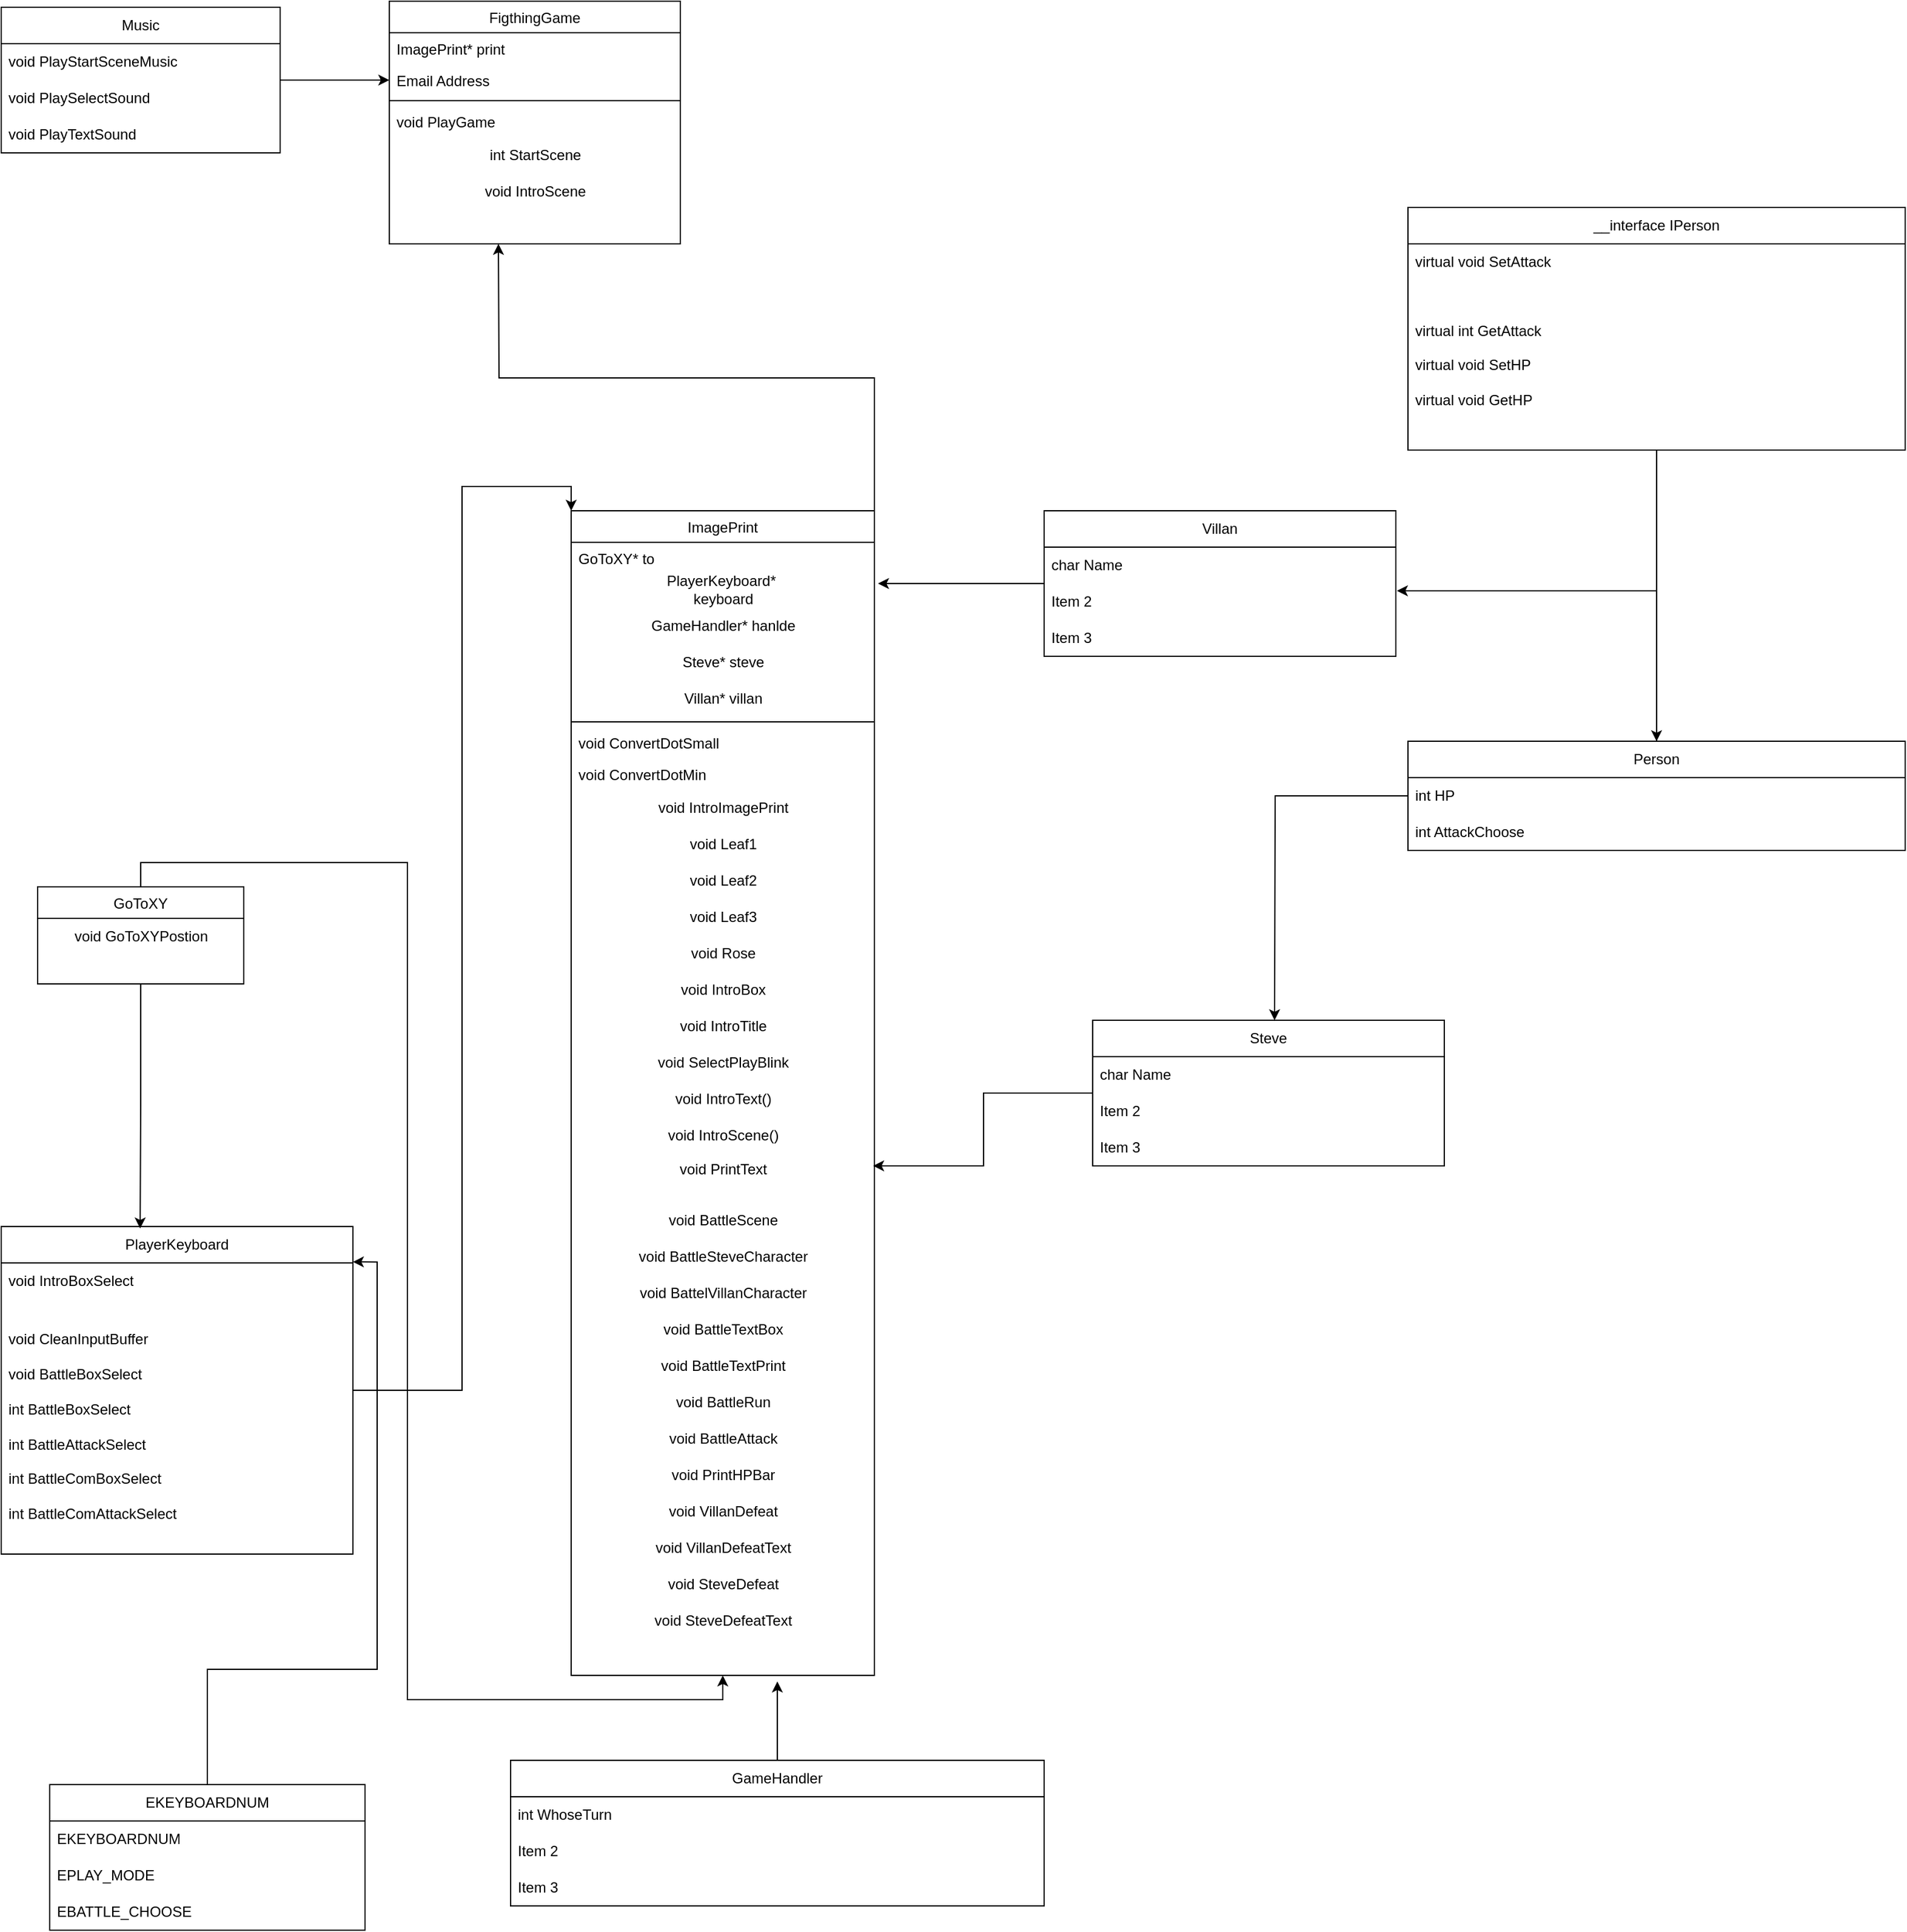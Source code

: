 <mxfile version="24.2.5" type="device">
  <diagram id="C5RBs43oDa-KdzZeNtuy" name="Page-1">
    <mxGraphModel dx="1195" dy="643" grid="1" gridSize="10" guides="1" tooltips="1" connect="1" arrows="1" fold="1" page="1" pageScale="1" pageWidth="1654" pageHeight="2336" math="0" shadow="0">
      <root>
        <mxCell id="WIyWlLk6GJQsqaUBKTNV-0" />
        <mxCell id="WIyWlLk6GJQsqaUBKTNV-1" parent="WIyWlLk6GJQsqaUBKTNV-0" />
        <mxCell id="zkfFHV4jXpPFQw0GAbJ--0" value="FigthingGame" style="swimlane;fontStyle=0;align=center;verticalAlign=top;childLayout=stackLayout;horizontal=1;startSize=26;horizontalStack=0;resizeParent=1;resizeLast=0;collapsible=1;marginBottom=0;rounded=0;shadow=0;strokeWidth=1;" parent="WIyWlLk6GJQsqaUBKTNV-1" vertex="1">
          <mxGeometry x="370" y="50" width="240" height="200" as="geometry">
            <mxRectangle x="230" y="140" width="160" height="26" as="alternateBounds" />
          </mxGeometry>
        </mxCell>
        <mxCell id="zkfFHV4jXpPFQw0GAbJ--1" value="ImagePrint* print" style="text;align=left;verticalAlign=top;spacingLeft=4;spacingRight=4;overflow=hidden;rotatable=0;points=[[0,0.5],[1,0.5]];portConstraint=eastwest;" parent="zkfFHV4jXpPFQw0GAbJ--0" vertex="1">
          <mxGeometry y="26" width="240" height="26" as="geometry" />
        </mxCell>
        <mxCell id="zkfFHV4jXpPFQw0GAbJ--3" value="Email Address" style="text;align=left;verticalAlign=top;spacingLeft=4;spacingRight=4;overflow=hidden;rotatable=0;points=[[0,0.5],[1,0.5]];portConstraint=eastwest;rounded=0;shadow=0;html=0;" parent="zkfFHV4jXpPFQw0GAbJ--0" vertex="1">
          <mxGeometry y="52" width="240" height="26" as="geometry" />
        </mxCell>
        <mxCell id="zkfFHV4jXpPFQw0GAbJ--4" value="" style="line;html=1;strokeWidth=1;align=left;verticalAlign=middle;spacingTop=-1;spacingLeft=3;spacingRight=3;rotatable=0;labelPosition=right;points=[];portConstraint=eastwest;" parent="zkfFHV4jXpPFQw0GAbJ--0" vertex="1">
          <mxGeometry y="78" width="240" height="8" as="geometry" />
        </mxCell>
        <mxCell id="zkfFHV4jXpPFQw0GAbJ--5" value="void PlayGame" style="text;align=left;verticalAlign=top;spacingLeft=4;spacingRight=4;overflow=hidden;rotatable=0;points=[[0,0.5],[1,0.5]];portConstraint=eastwest;" parent="zkfFHV4jXpPFQw0GAbJ--0" vertex="1">
          <mxGeometry y="86" width="240" height="26" as="geometry" />
        </mxCell>
        <mxCell id="S7JMAFoJKp5S5lMYO-29-5" value="int StartScene" style="text;html=1;align=center;verticalAlign=middle;resizable=0;points=[];autosize=1;strokeColor=none;fillColor=none;" parent="zkfFHV4jXpPFQw0GAbJ--0" vertex="1">
          <mxGeometry y="112" width="240" height="30" as="geometry" />
        </mxCell>
        <mxCell id="S7JMAFoJKp5S5lMYO-29-6" value="void IntroScene" style="text;html=1;align=center;verticalAlign=middle;resizable=0;points=[];autosize=1;strokeColor=none;fillColor=none;" parent="zkfFHV4jXpPFQw0GAbJ--0" vertex="1">
          <mxGeometry y="142" width="240" height="30" as="geometry" />
        </mxCell>
        <mxCell id="zkfFHV4jXpPFQw0GAbJ--6" value="ImagePrint" style="swimlane;fontStyle=0;align=center;verticalAlign=top;childLayout=stackLayout;horizontal=1;startSize=26;horizontalStack=0;resizeParent=1;resizeLast=0;collapsible=1;marginBottom=0;rounded=0;shadow=0;strokeWidth=1;" parent="WIyWlLk6GJQsqaUBKTNV-1" vertex="1">
          <mxGeometry x="520" y="470" width="250" height="960" as="geometry">
            <mxRectangle x="130" y="380" width="160" height="26" as="alternateBounds" />
          </mxGeometry>
        </mxCell>
        <mxCell id="zkfFHV4jXpPFQw0GAbJ--7" value="GoToXY* to" style="text;align=left;verticalAlign=top;spacingLeft=4;spacingRight=4;overflow=hidden;rotatable=0;points=[[0,0.5],[1,0.5]];portConstraint=eastwest;" parent="zkfFHV4jXpPFQw0GAbJ--6" vertex="1">
          <mxGeometry y="26" width="250" height="24" as="geometry" />
        </mxCell>
        <mxCell id="S7JMAFoJKp5S5lMYO-29-16" value="&lt;span style=&quot;text-align: left; text-wrap: wrap;&quot;&gt;PlayerKeyboard*&amp;nbsp; keyboard&lt;/span&gt;" style="text;html=1;align=center;verticalAlign=middle;resizable=0;points=[];autosize=1;strokeColor=none;fillColor=none;" parent="zkfFHV4jXpPFQw0GAbJ--6" vertex="1">
          <mxGeometry y="50" width="250" height="30" as="geometry" />
        </mxCell>
        <mxCell id="S7JMAFoJKp5S5lMYO-29-46" value="GameHandler* hanlde" style="text;html=1;align=center;verticalAlign=middle;resizable=0;points=[];autosize=1;strokeColor=none;fillColor=none;" parent="zkfFHV4jXpPFQw0GAbJ--6" vertex="1">
          <mxGeometry y="80" width="250" height="30" as="geometry" />
        </mxCell>
        <mxCell id="S7JMAFoJKp5S5lMYO-29-58" value="Steve* steve" style="text;html=1;align=center;verticalAlign=middle;resizable=0;points=[];autosize=1;strokeColor=none;fillColor=none;" parent="zkfFHV4jXpPFQw0GAbJ--6" vertex="1">
          <mxGeometry y="110" width="250" height="30" as="geometry" />
        </mxCell>
        <mxCell id="S7JMAFoJKp5S5lMYO-29-59" value="Villan* villan" style="text;html=1;align=center;verticalAlign=middle;resizable=0;points=[];autosize=1;strokeColor=none;fillColor=none;" parent="zkfFHV4jXpPFQw0GAbJ--6" vertex="1">
          <mxGeometry y="140" width="250" height="30" as="geometry" />
        </mxCell>
        <mxCell id="zkfFHV4jXpPFQw0GAbJ--9" value="" style="line;html=1;strokeWidth=1;align=left;verticalAlign=middle;spacingTop=-1;spacingLeft=3;spacingRight=3;rotatable=0;labelPosition=right;points=[];portConstraint=eastwest;" parent="zkfFHV4jXpPFQw0GAbJ--6" vertex="1">
          <mxGeometry y="170" width="250" height="8" as="geometry" />
        </mxCell>
        <mxCell id="zkfFHV4jXpPFQw0GAbJ--10" value="void ConvertDotSmall" style="text;align=left;verticalAlign=top;spacingLeft=4;spacingRight=4;overflow=hidden;rotatable=0;points=[[0,0.5],[1,0.5]];portConstraint=eastwest;fontStyle=0" parent="zkfFHV4jXpPFQw0GAbJ--6" vertex="1">
          <mxGeometry y="178" width="250" height="26" as="geometry" />
        </mxCell>
        <mxCell id="zkfFHV4jXpPFQw0GAbJ--11" value="void ConvertDotMin" style="text;align=left;verticalAlign=top;spacingLeft=4;spacingRight=4;overflow=hidden;rotatable=0;points=[[0,0.5],[1,0.5]];portConstraint=eastwest;" parent="zkfFHV4jXpPFQw0GAbJ--6" vertex="1">
          <mxGeometry y="204" width="250" height="26" as="geometry" />
        </mxCell>
        <mxCell id="AYkWPc2VQb87h9hiwC6A-5" value="void IntroImagePrint" style="text;html=1;align=center;verticalAlign=middle;resizable=0;points=[];autosize=1;strokeColor=none;fillColor=none;" parent="zkfFHV4jXpPFQw0GAbJ--6" vertex="1">
          <mxGeometry y="230" width="250" height="30" as="geometry" />
        </mxCell>
        <mxCell id="AYkWPc2VQb87h9hiwC6A-6" value="void Leaf1" style="text;html=1;align=center;verticalAlign=middle;resizable=0;points=[];autosize=1;strokeColor=none;fillColor=none;" parent="zkfFHV4jXpPFQw0GAbJ--6" vertex="1">
          <mxGeometry y="260" width="250" height="30" as="geometry" />
        </mxCell>
        <mxCell id="AYkWPc2VQb87h9hiwC6A-7" value="void Leaf2" style="text;html=1;align=center;verticalAlign=middle;resizable=0;points=[];autosize=1;strokeColor=none;fillColor=none;" parent="zkfFHV4jXpPFQw0GAbJ--6" vertex="1">
          <mxGeometry y="290" width="250" height="30" as="geometry" />
        </mxCell>
        <mxCell id="AYkWPc2VQb87h9hiwC6A-8" value="void Leaf3" style="text;html=1;align=center;verticalAlign=middle;resizable=0;points=[];autosize=1;strokeColor=none;fillColor=none;" parent="zkfFHV4jXpPFQw0GAbJ--6" vertex="1">
          <mxGeometry y="320" width="250" height="30" as="geometry" />
        </mxCell>
        <mxCell id="AYkWPc2VQb87h9hiwC6A-9" value="void Rose" style="text;html=1;align=center;verticalAlign=middle;resizable=0;points=[];autosize=1;strokeColor=none;fillColor=none;" parent="zkfFHV4jXpPFQw0GAbJ--6" vertex="1">
          <mxGeometry y="350" width="250" height="30" as="geometry" />
        </mxCell>
        <mxCell id="AYkWPc2VQb87h9hiwC6A-10" value="void IntroBox" style="text;html=1;align=center;verticalAlign=middle;resizable=0;points=[];autosize=1;strokeColor=none;fillColor=none;" parent="zkfFHV4jXpPFQw0GAbJ--6" vertex="1">
          <mxGeometry y="380" width="250" height="30" as="geometry" />
        </mxCell>
        <mxCell id="AYkWPc2VQb87h9hiwC6A-11" value="void IntroTitle" style="text;html=1;align=center;verticalAlign=middle;resizable=0;points=[];autosize=1;strokeColor=none;fillColor=none;" parent="zkfFHV4jXpPFQw0GAbJ--6" vertex="1">
          <mxGeometry y="410" width="250" height="30" as="geometry" />
        </mxCell>
        <mxCell id="S7JMAFoJKp5S5lMYO-29-10" value="void SelectPlayBlink" style="text;html=1;align=center;verticalAlign=middle;resizable=0;points=[];autosize=1;strokeColor=none;fillColor=none;" parent="zkfFHV4jXpPFQw0GAbJ--6" vertex="1">
          <mxGeometry y="440" width="250" height="30" as="geometry" />
        </mxCell>
        <mxCell id="S7JMAFoJKp5S5lMYO-29-12" value="void IntroText()" style="text;html=1;align=center;verticalAlign=middle;resizable=0;points=[];autosize=1;strokeColor=none;fillColor=none;" parent="zkfFHV4jXpPFQw0GAbJ--6" vertex="1">
          <mxGeometry y="470" width="250" height="30" as="geometry" />
        </mxCell>
        <mxCell id="S7JMAFoJKp5S5lMYO-29-11" value="void IntroScene()" style="text;html=1;align=center;verticalAlign=middle;resizable=0;points=[];autosize=1;strokeColor=none;fillColor=none;" parent="zkfFHV4jXpPFQw0GAbJ--6" vertex="1">
          <mxGeometry y="500" width="250" height="30" as="geometry" />
        </mxCell>
        <mxCell id="S7JMAFoJKp5S5lMYO-29-13" value="void PrintText&lt;div&gt;&lt;br&gt;&lt;/div&gt;" style="text;html=1;align=center;verticalAlign=middle;resizable=0;points=[];autosize=1;strokeColor=none;fillColor=none;" parent="zkfFHV4jXpPFQw0GAbJ--6" vertex="1">
          <mxGeometry y="530" width="250" height="40" as="geometry" />
        </mxCell>
        <mxCell id="S7JMAFoJKp5S5lMYO-29-17" value="void BattleScene" style="text;html=1;align=center;verticalAlign=middle;resizable=0;points=[];autosize=1;strokeColor=none;fillColor=none;" parent="zkfFHV4jXpPFQw0GAbJ--6" vertex="1">
          <mxGeometry y="570" width="250" height="30" as="geometry" />
        </mxCell>
        <mxCell id="S7JMAFoJKp5S5lMYO-29-19" value="void BattleSteveCharacter" style="text;html=1;align=center;verticalAlign=middle;resizable=0;points=[];autosize=1;strokeColor=none;fillColor=none;" parent="zkfFHV4jXpPFQw0GAbJ--6" vertex="1">
          <mxGeometry y="600" width="250" height="30" as="geometry" />
        </mxCell>
        <mxCell id="S7JMAFoJKp5S5lMYO-29-20" value="void BattelVillanCharacter" style="text;html=1;align=center;verticalAlign=middle;resizable=0;points=[];autosize=1;strokeColor=none;fillColor=none;" parent="zkfFHV4jXpPFQw0GAbJ--6" vertex="1">
          <mxGeometry y="630" width="250" height="30" as="geometry" />
        </mxCell>
        <mxCell id="S7JMAFoJKp5S5lMYO-29-25" value="void BattleTextBox" style="text;html=1;align=center;verticalAlign=middle;resizable=0;points=[];autosize=1;strokeColor=none;fillColor=none;" parent="zkfFHV4jXpPFQw0GAbJ--6" vertex="1">
          <mxGeometry y="660" width="250" height="30" as="geometry" />
        </mxCell>
        <mxCell id="S7JMAFoJKp5S5lMYO-29-37" value="void BattleTextPrint" style="text;html=1;align=center;verticalAlign=middle;resizable=0;points=[];autosize=1;strokeColor=none;fillColor=none;" parent="zkfFHV4jXpPFQw0GAbJ--6" vertex="1">
          <mxGeometry y="690" width="250" height="30" as="geometry" />
        </mxCell>
        <mxCell id="S7JMAFoJKp5S5lMYO-29-38" value="void BattleRun" style="text;html=1;align=center;verticalAlign=middle;resizable=0;points=[];autosize=1;strokeColor=none;fillColor=none;" parent="zkfFHV4jXpPFQw0GAbJ--6" vertex="1">
          <mxGeometry y="720" width="250" height="30" as="geometry" />
        </mxCell>
        <mxCell id="S7JMAFoJKp5S5lMYO-29-39" value="void BattleAttack" style="text;html=1;align=center;verticalAlign=middle;resizable=0;points=[];autosize=1;strokeColor=none;fillColor=none;" parent="zkfFHV4jXpPFQw0GAbJ--6" vertex="1">
          <mxGeometry y="750" width="250" height="30" as="geometry" />
        </mxCell>
        <mxCell id="S7JMAFoJKp5S5lMYO-29-60" value="void PrintHPBar" style="text;html=1;align=center;verticalAlign=middle;resizable=0;points=[];autosize=1;strokeColor=none;fillColor=none;" parent="zkfFHV4jXpPFQw0GAbJ--6" vertex="1">
          <mxGeometry y="780" width="250" height="30" as="geometry" />
        </mxCell>
        <mxCell id="S7JMAFoJKp5S5lMYO-29-61" value="void VillanDefeat" style="text;html=1;align=center;verticalAlign=middle;resizable=0;points=[];autosize=1;strokeColor=none;fillColor=none;" parent="zkfFHV4jXpPFQw0GAbJ--6" vertex="1">
          <mxGeometry y="810" width="250" height="30" as="geometry" />
        </mxCell>
        <mxCell id="S7JMAFoJKp5S5lMYO-29-62" value="void VillanDefeatText" style="text;html=1;align=center;verticalAlign=middle;resizable=0;points=[];autosize=1;strokeColor=none;fillColor=none;" parent="zkfFHV4jXpPFQw0GAbJ--6" vertex="1">
          <mxGeometry y="840" width="250" height="30" as="geometry" />
        </mxCell>
        <mxCell id="S7JMAFoJKp5S5lMYO-29-63" value="void SteveDefeat" style="text;html=1;align=center;verticalAlign=middle;resizable=0;points=[];autosize=1;strokeColor=none;fillColor=none;" parent="zkfFHV4jXpPFQw0GAbJ--6" vertex="1">
          <mxGeometry y="870" width="250" height="30" as="geometry" />
        </mxCell>
        <mxCell id="S7JMAFoJKp5S5lMYO-29-64" value="void SteveDefeatText" style="text;html=1;align=center;verticalAlign=middle;resizable=0;points=[];autosize=1;strokeColor=none;fillColor=none;" parent="zkfFHV4jXpPFQw0GAbJ--6" vertex="1">
          <mxGeometry y="900" width="250" height="30" as="geometry" />
        </mxCell>
        <mxCell id="zkfFHV4jXpPFQw0GAbJ--13" value="GoToXY" style="swimlane;fontStyle=0;align=center;verticalAlign=top;childLayout=stackLayout;horizontal=1;startSize=26;horizontalStack=0;resizeParent=1;resizeLast=0;collapsible=1;marginBottom=0;rounded=0;shadow=0;strokeWidth=1;" parent="WIyWlLk6GJQsqaUBKTNV-1" vertex="1">
          <mxGeometry x="80" y="780" width="170" height="80" as="geometry">
            <mxRectangle x="340" y="380" width="170" height="26" as="alternateBounds" />
          </mxGeometry>
        </mxCell>
        <mxCell id="AYkWPc2VQb87h9hiwC6A-1" value="void GoToXYPostion" style="text;html=1;align=center;verticalAlign=middle;resizable=0;points=[];autosize=1;strokeColor=none;fillColor=none;" parent="zkfFHV4jXpPFQw0GAbJ--13" vertex="1">
          <mxGeometry y="26" width="170" height="30" as="geometry" />
        </mxCell>
        <mxCell id="AYkWPc2VQb87h9hiwC6A-13" value="PlayerKeyboard" style="swimlane;fontStyle=0;childLayout=stackLayout;horizontal=1;startSize=30;horizontalStack=0;resizeParent=1;resizeParentMax=0;resizeLast=0;collapsible=1;marginBottom=0;whiteSpace=wrap;html=1;" parent="WIyWlLk6GJQsqaUBKTNV-1" vertex="1">
          <mxGeometry x="50" y="1060" width="290" height="270" as="geometry" />
        </mxCell>
        <mxCell id="AYkWPc2VQb87h9hiwC6A-14" value="void IntroBoxSelect" style="text;strokeColor=none;fillColor=none;align=left;verticalAlign=middle;spacingLeft=4;spacingRight=4;overflow=hidden;points=[[0,0.5],[1,0.5]];portConstraint=eastwest;rotatable=0;whiteSpace=wrap;html=1;" parent="AYkWPc2VQb87h9hiwC6A-13" vertex="1">
          <mxGeometry y="30" width="290" height="30" as="geometry" />
        </mxCell>
        <mxCell id="AYkWPc2VQb87h9hiwC6A-15" value="void CleanInputBuffer&lt;div&gt;&lt;br&gt;&lt;/div&gt;&lt;div&gt;void BattleBoxSelect&lt;/div&gt;&lt;div&gt;&lt;br&gt;&lt;/div&gt;&lt;div&gt;int BattleBoxSelect&lt;br&gt;&lt;/div&gt;&lt;div&gt;&lt;br&gt;&lt;/div&gt;&lt;div&gt;int BattleAttackSelect&lt;/div&gt;&lt;div&gt;&lt;br&gt;&lt;/div&gt;&lt;div&gt;int BattleComBoxSelect&lt;br&gt;&lt;/div&gt;&lt;div&gt;&lt;br&gt;&lt;/div&gt;&lt;div&gt;int BattleComAttackSelect&lt;br&gt;&lt;/div&gt;" style="text;strokeColor=none;fillColor=none;align=left;verticalAlign=middle;spacingLeft=4;spacingRight=4;overflow=hidden;points=[[0,0.5],[1,0.5]];portConstraint=eastwest;rotatable=0;whiteSpace=wrap;html=1;" parent="AYkWPc2VQb87h9hiwC6A-13" vertex="1">
          <mxGeometry y="60" width="290" height="210" as="geometry" />
        </mxCell>
        <mxCell id="AYkWPc2VQb87h9hiwC6A-17" style="edgeStyle=orthogonalEdgeStyle;rounded=0;orthogonalLoop=1;jettySize=auto;html=1;exitX=0.5;exitY=0;exitDx=0;exitDy=0;entryX=0.5;entryY=1;entryDx=0;entryDy=0;" parent="WIyWlLk6GJQsqaUBKTNV-1" source="zkfFHV4jXpPFQw0GAbJ--13" target="zkfFHV4jXpPFQw0GAbJ--6" edge="1">
          <mxGeometry relative="1" as="geometry">
            <mxPoint x="125" y="620" as="targetPoint" />
          </mxGeometry>
        </mxCell>
        <mxCell id="AYkWPc2VQb87h9hiwC6A-18" style="edgeStyle=orthogonalEdgeStyle;rounded=0;orthogonalLoop=1;jettySize=auto;html=1;exitX=1;exitY=0;exitDx=0;exitDy=0;" parent="WIyWlLk6GJQsqaUBKTNV-1" source="zkfFHV4jXpPFQw0GAbJ--6" edge="1">
          <mxGeometry relative="1" as="geometry">
            <mxPoint x="460" y="250" as="targetPoint" />
          </mxGeometry>
        </mxCell>
        <mxCell id="AYkWPc2VQb87h9hiwC6A-19" style="edgeStyle=orthogonalEdgeStyle;rounded=0;orthogonalLoop=1;jettySize=auto;html=1;exitX=0.5;exitY=1;exitDx=0;exitDy=0;entryX=0.395;entryY=0.006;entryDx=0;entryDy=0;entryPerimeter=0;" parent="WIyWlLk6GJQsqaUBKTNV-1" source="zkfFHV4jXpPFQw0GAbJ--13" target="AYkWPc2VQb87h9hiwC6A-13" edge="1">
          <mxGeometry relative="1" as="geometry" />
        </mxCell>
        <mxCell id="S7JMAFoJKp5S5lMYO-29-45" style="edgeStyle=orthogonalEdgeStyle;rounded=0;orthogonalLoop=1;jettySize=auto;html=1;" parent="WIyWlLk6GJQsqaUBKTNV-1" source="AYkWPc2VQb87h9hiwC6A-20" edge="1">
          <mxGeometry relative="1" as="geometry">
            <mxPoint x="690" y="1435" as="targetPoint" />
          </mxGeometry>
        </mxCell>
        <mxCell id="AYkWPc2VQb87h9hiwC6A-20" value="GameHandler" style="swimlane;fontStyle=0;childLayout=stackLayout;horizontal=1;startSize=30;horizontalStack=0;resizeParent=1;resizeParentMax=0;resizeLast=0;collapsible=1;marginBottom=0;whiteSpace=wrap;html=1;" parent="WIyWlLk6GJQsqaUBKTNV-1" vertex="1">
          <mxGeometry x="470" y="1500" width="440" height="120" as="geometry" />
        </mxCell>
        <mxCell id="AYkWPc2VQb87h9hiwC6A-21" value="int WhoseTurn" style="text;strokeColor=none;fillColor=none;align=left;verticalAlign=middle;spacingLeft=4;spacingRight=4;overflow=hidden;points=[[0,0.5],[1,0.5]];portConstraint=eastwest;rotatable=0;whiteSpace=wrap;html=1;" parent="AYkWPc2VQb87h9hiwC6A-20" vertex="1">
          <mxGeometry y="30" width="440" height="30" as="geometry" />
        </mxCell>
        <mxCell id="AYkWPc2VQb87h9hiwC6A-22" value="Item 2" style="text;strokeColor=none;fillColor=none;align=left;verticalAlign=middle;spacingLeft=4;spacingRight=4;overflow=hidden;points=[[0,0.5],[1,0.5]];portConstraint=eastwest;rotatable=0;whiteSpace=wrap;html=1;" parent="AYkWPc2VQb87h9hiwC6A-20" vertex="1">
          <mxGeometry y="60" width="440" height="30" as="geometry" />
        </mxCell>
        <mxCell id="AYkWPc2VQb87h9hiwC6A-23" value="Item 3" style="text;strokeColor=none;fillColor=none;align=left;verticalAlign=middle;spacingLeft=4;spacingRight=4;overflow=hidden;points=[[0,0.5],[1,0.5]];portConstraint=eastwest;rotatable=0;whiteSpace=wrap;html=1;" parent="AYkWPc2VQb87h9hiwC6A-20" vertex="1">
          <mxGeometry y="90" width="440" height="30" as="geometry" />
        </mxCell>
        <mxCell id="S7JMAFoJKp5S5lMYO-29-0" value="EKEYBOARDNUM" style="swimlane;fontStyle=0;childLayout=stackLayout;horizontal=1;startSize=30;horizontalStack=0;resizeParent=1;resizeParentMax=0;resizeLast=0;collapsible=1;marginBottom=0;whiteSpace=wrap;html=1;" parent="WIyWlLk6GJQsqaUBKTNV-1" vertex="1">
          <mxGeometry x="90" y="1520" width="260" height="120" as="geometry" />
        </mxCell>
        <mxCell id="S7JMAFoJKp5S5lMYO-29-1" value="EKEYBOARDNUM" style="text;strokeColor=none;fillColor=none;align=left;verticalAlign=middle;spacingLeft=4;spacingRight=4;overflow=hidden;points=[[0,0.5],[1,0.5]];portConstraint=eastwest;rotatable=0;whiteSpace=wrap;html=1;" parent="S7JMAFoJKp5S5lMYO-29-0" vertex="1">
          <mxGeometry y="30" width="260" height="30" as="geometry" />
        </mxCell>
        <mxCell id="S7JMAFoJKp5S5lMYO-29-2" value="EPLAY_MODE" style="text;strokeColor=none;fillColor=none;align=left;verticalAlign=middle;spacingLeft=4;spacingRight=4;overflow=hidden;points=[[0,0.5],[1,0.5]];portConstraint=eastwest;rotatable=0;whiteSpace=wrap;html=1;" parent="S7JMAFoJKp5S5lMYO-29-0" vertex="1">
          <mxGeometry y="60" width="260" height="30" as="geometry" />
        </mxCell>
        <mxCell id="S7JMAFoJKp5S5lMYO-29-3" value="EBATTLE_CHOOSE" style="text;strokeColor=none;fillColor=none;align=left;verticalAlign=middle;spacingLeft=4;spacingRight=4;overflow=hidden;points=[[0,0.5],[1,0.5]];portConstraint=eastwest;rotatable=0;whiteSpace=wrap;html=1;" parent="S7JMAFoJKp5S5lMYO-29-0" vertex="1">
          <mxGeometry y="90" width="260" height="30" as="geometry" />
        </mxCell>
        <mxCell id="S7JMAFoJKp5S5lMYO-29-4" style="edgeStyle=orthogonalEdgeStyle;rounded=0;orthogonalLoop=1;jettySize=auto;html=1;entryX=1;entryY=0.108;entryDx=0;entryDy=0;entryPerimeter=0;" parent="WIyWlLk6GJQsqaUBKTNV-1" source="S7JMAFoJKp5S5lMYO-29-0" target="AYkWPc2VQb87h9hiwC6A-13" edge="1">
          <mxGeometry relative="1" as="geometry" />
        </mxCell>
        <mxCell id="S7JMAFoJKp5S5lMYO-29-14" style="edgeStyle=orthogonalEdgeStyle;rounded=0;orthogonalLoop=1;jettySize=auto;html=1;entryX=0;entryY=0;entryDx=0;entryDy=0;" parent="WIyWlLk6GJQsqaUBKTNV-1" source="AYkWPc2VQb87h9hiwC6A-13" target="zkfFHV4jXpPFQw0GAbJ--6" edge="1">
          <mxGeometry relative="1" as="geometry">
            <mxPoint x="450" y="480" as="targetPoint" />
          </mxGeometry>
        </mxCell>
        <mxCell id="S7JMAFoJKp5S5lMYO-29-34" style="edgeStyle=orthogonalEdgeStyle;rounded=0;orthogonalLoop=1;jettySize=auto;html=1;entryX=0.5;entryY=0;entryDx=0;entryDy=0;" parent="WIyWlLk6GJQsqaUBKTNV-1" source="S7JMAFoJKp5S5lMYO-29-26" target="S7JMAFoJKp5S5lMYO-29-30" edge="1">
          <mxGeometry relative="1" as="geometry" />
        </mxCell>
        <mxCell id="S7JMAFoJKp5S5lMYO-29-26" value="__interface IPerson" style="swimlane;fontStyle=0;childLayout=stackLayout;horizontal=1;startSize=30;horizontalStack=0;resizeParent=1;resizeParentMax=0;resizeLast=0;collapsible=1;marginBottom=0;whiteSpace=wrap;html=1;" parent="WIyWlLk6GJQsqaUBKTNV-1" vertex="1">
          <mxGeometry x="1210" y="220" width="410" height="200" as="geometry" />
        </mxCell>
        <mxCell id="S7JMAFoJKp5S5lMYO-29-28" value="virtual void SetAttack" style="text;strokeColor=none;fillColor=none;align=left;verticalAlign=middle;spacingLeft=4;spacingRight=4;overflow=hidden;points=[[0,0.5],[1,0.5]];portConstraint=eastwest;rotatable=0;whiteSpace=wrap;html=1;" parent="S7JMAFoJKp5S5lMYO-29-26" vertex="1">
          <mxGeometry y="30" width="410" height="30" as="geometry" />
        </mxCell>
        <mxCell id="S7JMAFoJKp5S5lMYO-29-29" value="virtual int GetAttack&lt;div&gt;&lt;br&gt;&lt;/div&gt;&lt;div&gt;virtual void SetHP&lt;/div&gt;&lt;div&gt;&lt;br&gt;&lt;/div&gt;&lt;div&gt;virtual void GetHP&lt;/div&gt;" style="text;strokeColor=none;fillColor=none;align=left;verticalAlign=middle;spacingLeft=4;spacingRight=4;overflow=hidden;points=[[0,0.5],[1,0.5]];portConstraint=eastwest;rotatable=0;whiteSpace=wrap;html=1;" parent="S7JMAFoJKp5S5lMYO-29-26" vertex="1">
          <mxGeometry y="60" width="410" height="140" as="geometry" />
        </mxCell>
        <mxCell id="S7JMAFoJKp5S5lMYO-29-52" style="edgeStyle=orthogonalEdgeStyle;rounded=0;orthogonalLoop=1;jettySize=auto;html=1;" parent="WIyWlLk6GJQsqaUBKTNV-1" source="S7JMAFoJKp5S5lMYO-29-30" edge="1">
          <mxGeometry relative="1" as="geometry">
            <mxPoint x="1100" y="890" as="targetPoint" />
          </mxGeometry>
        </mxCell>
        <mxCell id="S7JMAFoJKp5S5lMYO-29-30" value="Person" style="swimlane;fontStyle=0;childLayout=stackLayout;horizontal=1;startSize=30;horizontalStack=0;resizeParent=1;resizeParentMax=0;resizeLast=0;collapsible=1;marginBottom=0;whiteSpace=wrap;html=1;" parent="WIyWlLk6GJQsqaUBKTNV-1" vertex="1">
          <mxGeometry x="1210" y="660" width="410" height="90" as="geometry" />
        </mxCell>
        <mxCell id="S7JMAFoJKp5S5lMYO-29-32" value="int HP" style="text;strokeColor=none;fillColor=none;align=left;verticalAlign=middle;spacingLeft=4;spacingRight=4;overflow=hidden;points=[[0,0.5],[1,0.5]];portConstraint=eastwest;rotatable=0;whiteSpace=wrap;html=1;" parent="S7JMAFoJKp5S5lMYO-29-30" vertex="1">
          <mxGeometry y="30" width="410" height="30" as="geometry" />
        </mxCell>
        <mxCell id="S7JMAFoJKp5S5lMYO-29-33" value="int AttackChoose" style="text;strokeColor=none;fillColor=none;align=left;verticalAlign=middle;spacingLeft=4;spacingRight=4;overflow=hidden;points=[[0,0.5],[1,0.5]];portConstraint=eastwest;rotatable=0;whiteSpace=wrap;html=1;" parent="S7JMAFoJKp5S5lMYO-29-30" vertex="1">
          <mxGeometry y="60" width="410" height="30" as="geometry" />
        </mxCell>
        <mxCell id="S7JMAFoJKp5S5lMYO-29-40" value="Steve" style="swimlane;fontStyle=0;childLayout=stackLayout;horizontal=1;startSize=30;horizontalStack=0;resizeParent=1;resizeParentMax=0;resizeLast=0;collapsible=1;marginBottom=0;whiteSpace=wrap;html=1;" parent="WIyWlLk6GJQsqaUBKTNV-1" vertex="1">
          <mxGeometry x="950" y="890" width="290" height="120" as="geometry" />
        </mxCell>
        <mxCell id="S7JMAFoJKp5S5lMYO-29-41" value="char Name" style="text;strokeColor=none;fillColor=none;align=left;verticalAlign=middle;spacingLeft=4;spacingRight=4;overflow=hidden;points=[[0,0.5],[1,0.5]];portConstraint=eastwest;rotatable=0;whiteSpace=wrap;html=1;" parent="S7JMAFoJKp5S5lMYO-29-40" vertex="1">
          <mxGeometry y="30" width="290" height="30" as="geometry" />
        </mxCell>
        <mxCell id="S7JMAFoJKp5S5lMYO-29-42" value="Item 2" style="text;strokeColor=none;fillColor=none;align=left;verticalAlign=middle;spacingLeft=4;spacingRight=4;overflow=hidden;points=[[0,0.5],[1,0.5]];portConstraint=eastwest;rotatable=0;whiteSpace=wrap;html=1;" parent="S7JMAFoJKp5S5lMYO-29-40" vertex="1">
          <mxGeometry y="60" width="290" height="30" as="geometry" />
        </mxCell>
        <mxCell id="S7JMAFoJKp5S5lMYO-29-43" value="Item 3" style="text;strokeColor=none;fillColor=none;align=left;verticalAlign=middle;spacingLeft=4;spacingRight=4;overflow=hidden;points=[[0,0.5],[1,0.5]];portConstraint=eastwest;rotatable=0;whiteSpace=wrap;html=1;" parent="S7JMAFoJKp5S5lMYO-29-40" vertex="1">
          <mxGeometry y="90" width="290" height="30" as="geometry" />
        </mxCell>
        <mxCell id="S7JMAFoJKp5S5lMYO-29-48" value="Villan" style="swimlane;fontStyle=0;childLayout=stackLayout;horizontal=1;startSize=30;horizontalStack=0;resizeParent=1;resizeParentMax=0;resizeLast=0;collapsible=1;marginBottom=0;whiteSpace=wrap;html=1;" parent="WIyWlLk6GJQsqaUBKTNV-1" vertex="1">
          <mxGeometry x="910" y="470" width="290" height="120" as="geometry" />
        </mxCell>
        <mxCell id="S7JMAFoJKp5S5lMYO-29-49" value="char Name" style="text;strokeColor=none;fillColor=none;align=left;verticalAlign=middle;spacingLeft=4;spacingRight=4;overflow=hidden;points=[[0,0.5],[1,0.5]];portConstraint=eastwest;rotatable=0;whiteSpace=wrap;html=1;" parent="S7JMAFoJKp5S5lMYO-29-48" vertex="1">
          <mxGeometry y="30" width="290" height="30" as="geometry" />
        </mxCell>
        <mxCell id="S7JMAFoJKp5S5lMYO-29-50" value="Item 2" style="text;strokeColor=none;fillColor=none;align=left;verticalAlign=middle;spacingLeft=4;spacingRight=4;overflow=hidden;points=[[0,0.5],[1,0.5]];portConstraint=eastwest;rotatable=0;whiteSpace=wrap;html=1;" parent="S7JMAFoJKp5S5lMYO-29-48" vertex="1">
          <mxGeometry y="60" width="290" height="30" as="geometry" />
        </mxCell>
        <mxCell id="S7JMAFoJKp5S5lMYO-29-51" value="Item 3" style="text;strokeColor=none;fillColor=none;align=left;verticalAlign=middle;spacingLeft=4;spacingRight=4;overflow=hidden;points=[[0,0.5],[1,0.5]];portConstraint=eastwest;rotatable=0;whiteSpace=wrap;html=1;" parent="S7JMAFoJKp5S5lMYO-29-48" vertex="1">
          <mxGeometry y="90" width="290" height="30" as="geometry" />
        </mxCell>
        <mxCell id="S7JMAFoJKp5S5lMYO-29-53" style="edgeStyle=orthogonalEdgeStyle;rounded=0;orthogonalLoop=1;jettySize=auto;html=1;entryX=0.996;entryY=0.25;entryDx=0;entryDy=0;entryPerimeter=0;" parent="WIyWlLk6GJQsqaUBKTNV-1" source="S7JMAFoJKp5S5lMYO-29-40" target="S7JMAFoJKp5S5lMYO-29-13" edge="1">
          <mxGeometry relative="1" as="geometry" />
        </mxCell>
        <mxCell id="S7JMAFoJKp5S5lMYO-29-56" style="edgeStyle=orthogonalEdgeStyle;rounded=0;orthogonalLoop=1;jettySize=auto;html=1;entryX=1.003;entryY=1.2;entryDx=0;entryDy=0;entryPerimeter=0;" parent="WIyWlLk6GJQsqaUBKTNV-1" source="S7JMAFoJKp5S5lMYO-29-30" target="S7JMAFoJKp5S5lMYO-29-49" edge="1">
          <mxGeometry relative="1" as="geometry" />
        </mxCell>
        <mxCell id="S7JMAFoJKp5S5lMYO-29-57" style="edgeStyle=orthogonalEdgeStyle;rounded=0;orthogonalLoop=1;jettySize=auto;html=1;entryX=1.012;entryY=0.333;entryDx=0;entryDy=0;entryPerimeter=0;" parent="WIyWlLk6GJQsqaUBKTNV-1" source="S7JMAFoJKp5S5lMYO-29-48" target="S7JMAFoJKp5S5lMYO-29-16" edge="1">
          <mxGeometry relative="1" as="geometry" />
        </mxCell>
        <mxCell id="HWJngbkeLk3T1KS81sdI-5" style="edgeStyle=orthogonalEdgeStyle;rounded=0;orthogonalLoop=1;jettySize=auto;html=1;entryX=0;entryY=0.5;entryDx=0;entryDy=0;" edge="1" parent="WIyWlLk6GJQsqaUBKTNV-1" source="HWJngbkeLk3T1KS81sdI-0" target="zkfFHV4jXpPFQw0GAbJ--3">
          <mxGeometry relative="1" as="geometry" />
        </mxCell>
        <mxCell id="HWJngbkeLk3T1KS81sdI-0" value="Music" style="swimlane;fontStyle=0;childLayout=stackLayout;horizontal=1;startSize=30;horizontalStack=0;resizeParent=1;resizeParentMax=0;resizeLast=0;collapsible=1;marginBottom=0;whiteSpace=wrap;html=1;" vertex="1" parent="WIyWlLk6GJQsqaUBKTNV-1">
          <mxGeometry x="50" y="55" width="230" height="120" as="geometry" />
        </mxCell>
        <mxCell id="HWJngbkeLk3T1KS81sdI-1" value="void PlayStartSceneMusic" style="text;strokeColor=none;fillColor=none;align=left;verticalAlign=middle;spacingLeft=4;spacingRight=4;overflow=hidden;points=[[0,0.5],[1,0.5]];portConstraint=eastwest;rotatable=0;whiteSpace=wrap;html=1;" vertex="1" parent="HWJngbkeLk3T1KS81sdI-0">
          <mxGeometry y="30" width="230" height="30" as="geometry" />
        </mxCell>
        <mxCell id="HWJngbkeLk3T1KS81sdI-2" value="void PlaySelectSound" style="text;strokeColor=none;fillColor=none;align=left;verticalAlign=middle;spacingLeft=4;spacingRight=4;overflow=hidden;points=[[0,0.5],[1,0.5]];portConstraint=eastwest;rotatable=0;whiteSpace=wrap;html=1;" vertex="1" parent="HWJngbkeLk3T1KS81sdI-0">
          <mxGeometry y="60" width="230" height="30" as="geometry" />
        </mxCell>
        <mxCell id="HWJngbkeLk3T1KS81sdI-3" value="void PlayTextSound" style="text;strokeColor=none;fillColor=none;align=left;verticalAlign=middle;spacingLeft=4;spacingRight=4;overflow=hidden;points=[[0,0.5],[1,0.5]];portConstraint=eastwest;rotatable=0;whiteSpace=wrap;html=1;" vertex="1" parent="HWJngbkeLk3T1KS81sdI-0">
          <mxGeometry y="90" width="230" height="30" as="geometry" />
        </mxCell>
      </root>
    </mxGraphModel>
  </diagram>
</mxfile>

